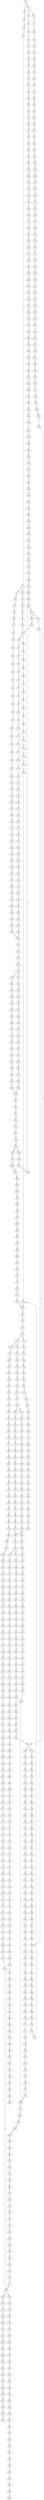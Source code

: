 strict digraph  {
	S0 -> S1 [ label = G ];
	S0 -> S2 [ label = C ];
	S1 -> S3 [ label = T ];
	S1 -> S4 [ label = C ];
	S2 -> S5 [ label = C ];
	S3 -> S6 [ label = G ];
	S4 -> S7 [ label = A ];
	S5 -> S8 [ label = C ];
	S6 -> S9 [ label = T ];
	S7 -> S10 [ label = G ];
	S8 -> S11 [ label = G ];
	S9 -> S12 [ label = T ];
	S10 -> S13 [ label = T ];
	S11 -> S14 [ label = T ];
	S12 -> S15 [ label = C ];
	S13 -> S16 [ label = G ];
	S14 -> S17 [ label = A ];
	S14 -> S18 [ label = C ];
	S15 -> S19 [ label = C ];
	S16 -> S20 [ label = C ];
	S17 -> S21 [ label = C ];
	S18 -> S22 [ label = C ];
	S19 -> S23 [ label = A ];
	S20 -> S24 [ label = A ];
	S21 -> S25 [ label = A ];
	S22 -> S26 [ label = A ];
	S23 -> S27 [ label = G ];
	S24 -> S28 [ label = A ];
	S25 -> S29 [ label = G ];
	S26 -> S30 [ label = G ];
	S27 -> S31 [ label = C ];
	S28 -> S32 [ label = C ];
	S29 -> S33 [ label = C ];
	S30 -> S34 [ label = T ];
	S31 -> S35 [ label = A ];
	S32 -> S36 [ label = A ];
	S33 -> S37 [ label = A ];
	S34 -> S38 [ label = A ];
	S35 -> S39 [ label = G ];
	S36 -> S40 [ label = G ];
	S37 -> S41 [ label = G ];
	S38 -> S42 [ label = G ];
	S39 -> S43 [ label = A ];
	S40 -> S44 [ label = C ];
	S41 -> S45 [ label = G ];
	S42 -> S46 [ label = G ];
	S42 -> S47 [ label = C ];
	S43 -> S48 [ label = T ];
	S44 -> S49 [ label = T ];
	S45 -> S50 [ label = T ];
	S46 -> S51 [ label = G ];
	S47 -> S52 [ label = T ];
	S48 -> S53 [ label = A ];
	S49 -> S54 [ label = A ];
	S50 -> S55 [ label = G ];
	S51 -> S56 [ label = T ];
	S52 -> S57 [ label = C ];
	S53 -> S58 [ label = A ];
	S54 -> S59 [ label = C ];
	S55 -> S60 [ label = C ];
	S56 -> S61 [ label = C ];
	S57 -> S62 [ label = C ];
	S58 -> S63 [ label = A ];
	S59 -> S64 [ label = G ];
	S60 -> S65 [ label = A ];
	S61 -> S66 [ label = A ];
	S62 -> S67 [ label = A ];
	S63 -> S68 [ label = A ];
	S64 -> S69 [ label = A ];
	S65 -> S70 [ label = C ];
	S66 -> S71 [ label = C ];
	S67 -> S72 [ label = C ];
	S68 -> S73 [ label = A ];
	S69 -> S74 [ label = G ];
	S70 -> S75 [ label = G ];
	S71 -> S76 [ label = T ];
	S72 -> S77 [ label = C ];
	S73 -> S78 [ label = C ];
	S74 -> S79 [ label = A ];
	S75 -> S80 [ label = C ];
	S76 -> S81 [ label = C ];
	S77 -> S82 [ label = G ];
	S78 -> S83 [ label = T ];
	S79 -> S84 [ label = A ];
	S80 -> S85 [ label = G ];
	S81 -> S86 [ label = G ];
	S82 -> S87 [ label = G ];
	S83 -> S88 [ label = T ];
	S84 -> S89 [ label = C ];
	S85 -> S90 [ label = G ];
	S86 -> S91 [ label = C ];
	S87 -> S92 [ label = A ];
	S88 -> S93 [ label = T ];
	S89 -> S94 [ label = T ];
	S90 -> S95 [ label = T ];
	S91 -> S96 [ label = T ];
	S92 -> S97 [ label = C ];
	S93 -> S98 [ label = G ];
	S94 -> S99 [ label = G ];
	S95 -> S100 [ label = G ];
	S96 -> S101 [ label = T ];
	S97 -> S102 [ label = G ];
	S98 -> S103 [ label = C ];
	S99 -> S104 [ label = G ];
	S100 -> S105 [ label = C ];
	S101 -> S106 [ label = C ];
	S102 -> S107 [ label = T ];
	S103 -> S108 [ label = C ];
	S104 -> S109 [ label = C ];
	S105 -> S110 [ label = C ];
	S106 -> S111 [ label = A ];
	S107 -> S112 [ label = C ];
	S108 -> S113 [ label = G ];
	S109 -> S114 [ label = G ];
	S110 -> S115 [ label = G ];
	S111 -> S116 [ label = T ];
	S112 -> S117 [ label = G ];
	S113 -> S118 [ label = T ];
	S114 -> S119 [ label = C ];
	S115 -> S120 [ label = C ];
	S116 -> S121 [ label = C ];
	S117 -> S122 [ label = T ];
	S118 -> S123 [ label = A ];
	S119 -> S124 [ label = A ];
	S120 -> S125 [ label = A ];
	S121 -> S126 [ label = C ];
	S122 -> S127 [ label = G ];
	S123 -> S128 [ label = G ];
	S124 -> S129 [ label = G ];
	S125 -> S130 [ label = A ];
	S126 -> S131 [ label = A ];
	S127 -> S132 [ label = A ];
	S128 -> S133 [ label = C ];
	S129 -> S134 [ label = C ];
	S130 -> S135 [ label = C ];
	S131 -> S136 [ label = G ];
	S132 -> S137 [ label = C ];
	S133 -> S138 [ label = C ];
	S134 -> S139 [ label = G ];
	S135 -> S140 [ label = C ];
	S136 -> S141 [ label = A ];
	S137 -> S142 [ label = C ];
	S138 -> S143 [ label = G ];
	S139 -> S144 [ label = G ];
	S140 -> S145 [ label = A ];
	S141 -> S146 [ label = A ];
	S142 -> S147 [ label = G ];
	S143 -> S148 [ label = G ];
	S144 -> S149 [ label = G ];
	S145 -> S150 [ label = G ];
	S146 -> S151 [ label = C ];
	S147 -> S152 [ label = G ];
	S148 -> S153 [ label = T ];
	S149 -> S154 [ label = T ];
	S150 -> S155 [ label = T ];
	S151 -> S156 [ label = C ];
	S152 -> S157 [ label = T ];
	S153 -> S158 [ label = G ];
	S154 -> S159 [ label = G ];
	S155 -> S160 [ label = C ];
	S156 -> S161 [ label = A ];
	S156 -> S162 [ label = G ];
	S157 -> S163 [ label = C ];
	S158 -> S164 [ label = A ];
	S159 -> S165 [ label = C ];
	S160 -> S166 [ label = G ];
	S161 -> S167 [ label = G ];
	S161 -> S168 [ label = C ];
	S162 -> S169 [ label = G ];
	S163 -> S170 [ label = G ];
	S164 -> S171 [ label = C ];
	S165 -> S172 [ label = C ];
	S166 -> S173 [ label = C ];
	S167 -> S174 [ label = A ];
	S168 -> S175 [ label = C ];
	S169 -> S176 [ label = A ];
	S170 -> S177 [ label = C ];
	S171 -> S178 [ label = G ];
	S172 -> S179 [ label = G ];
	S173 -> S180 [ label = G ];
	S174 -> S181 [ label = C ];
	S175 -> S182 [ label = A ];
	S176 -> S183 [ label = C ];
	S177 -> S184 [ label = G ];
	S178 -> S185 [ label = T ];
	S179 -> S186 [ label = C ];
	S180 -> S187 [ label = C ];
	S181 -> S188 [ label = T ];
	S182 -> S189 [ label = C ];
	S183 -> S190 [ label = G ];
	S184 -> S191 [ label = T ];
	S185 -> S192 [ label = G ];
	S186 -> S193 [ label = C ];
	S187 -> S194 [ label = A ];
	S188 -> S195 [ label = C ];
	S189 -> S196 [ label = C ];
	S190 -> S197 [ label = C ];
	S191 -> S198 [ label = A ];
	S192 -> S199 [ label = G ];
	S193 -> S200 [ label = G ];
	S194 -> S201 [ label = G ];
	S195 -> S202 [ label = C ];
	S196 -> S203 [ label = C ];
	S197 -> S204 [ label = C ];
	S198 -> S205 [ label = G ];
	S199 -> S206 [ label = G ];
	S200 -> S207 [ label = G ];
	S201 -> S208 [ label = C ];
	S202 -> S209 [ label = C ];
	S203 -> S210 [ label = C ];
	S204 -> S211 [ label = C ];
	S205 -> S212 [ label = C ];
	S206 -> S213 [ label = T ];
	S207 -> S214 [ label = T ];
	S208 -> S215 [ label = C ];
	S209 -> S216 [ label = A ];
	S210 -> S217 [ label = T ];
	S211 -> S218 [ label = A ];
	S212 -> S219 [ label = C ];
	S213 -> S220 [ label = A ];
	S214 -> S221 [ label = G ];
	S215 -> S222 [ label = G ];
	S216 -> S223 [ label = T ];
	S217 -> S224 [ label = T ];
	S218 -> S225 [ label = T ];
	S219 -> S226 [ label = G ];
	S220 -> S227 [ label = C ];
	S221 -> S228 [ label = G ];
	S222 -> S229 [ label = G ];
	S223 -> S230 [ label = C ];
	S224 -> S231 [ label = C ];
	S225 -> S232 [ label = C ];
	S226 -> S233 [ label = C ];
	S227 -> S234 [ label = T ];
	S228 -> S235 [ label = T ];
	S229 -> S236 [ label = T ];
	S230 -> S237 [ label = T ];
	S231 -> S238 [ label = C ];
	S231 -> S239 [ label = G ];
	S232 -> S240 [ label = G ];
	S233 -> S241 [ label = T ];
	S234 -> S242 [ label = A ];
	S235 -> S243 [ label = G ];
	S236 -> S244 [ label = G ];
	S237 -> S245 [ label = G ];
	S238 -> S246 [ label = T ];
	S239 -> S247 [ label = A ];
	S240 -> S248 [ label = T ];
	S241 -> S249 [ label = G ];
	S242 -> S250 [ label = T ];
	S243 -> S251 [ label = G ];
	S244 -> S252 [ label = G ];
	S245 -> S253 [ label = C ];
	S246 -> S254 [ label = G ];
	S247 -> S255 [ label = T ];
	S248 -> S256 [ label = C ];
	S249 -> S257 [ label = G ];
	S250 -> S258 [ label = T ];
	S251 -> S259 [ label = A ];
	S252 -> S260 [ label = A ];
	S253 -> S261 [ label = C ];
	S254 -> S262 [ label = T ];
	S255 -> S263 [ label = C ];
	S256 -> S264 [ label = C ];
	S257 -> S265 [ label = A ];
	S258 -> S266 [ label = G ];
	S259 -> S267 [ label = A ];
	S260 -> S268 [ label = A ];
	S261 -> S269 [ label = A ];
	S262 -> S270 [ label = C ];
	S263 -> S271 [ label = G ];
	S264 -> S272 [ label = T ];
	S265 -> S273 [ label = A ];
	S266 -> S274 [ label = G ];
	S267 -> S275 [ label = C ];
	S268 -> S276 [ label = G ];
	S269 -> S277 [ label = G ];
	S270 -> S278 [ label = C ];
	S271 -> S279 [ label = T ];
	S272 -> S280 [ label = C ];
	S273 -> S281 [ label = G ];
	S274 -> S282 [ label = A ];
	S275 -> S283 [ label = C ];
	S276 -> S284 [ label = A ];
	S277 -> S285 [ label = T ];
	S278 -> S286 [ label = T ];
	S279 -> S287 [ label = T ];
	S280 -> S288 [ label = T ];
	S281 -> S289 [ label = A ];
	S282 -> S290 [ label = A ];
	S283 -> S291 [ label = T ];
	S284 -> S292 [ label = A ];
	S285 -> S293 [ label = C ];
	S286 -> S294 [ label = T ];
	S287 -> S295 [ label = T ];
	S288 -> S296 [ label = T ];
	S289 -> S297 [ label = A ];
	S290 -> S298 [ label = C ];
	S291 -> S299 [ label = C ];
	S292 -> S300 [ label = C ];
	S293 -> S301 [ label = G ];
	S294 -> S302 [ label = G ];
	S295 -> S303 [ label = G ];
	S296 -> S304 [ label = C ];
	S297 -> S300 [ label = C ];
	S298 -> S305 [ label = G ];
	S299 -> S306 [ label = G ];
	S300 -> S307 [ label = G ];
	S301 -> S308 [ label = T ];
	S302 -> S309 [ label = T ];
	S303 -> S310 [ label = T ];
	S304 -> S311 [ label = T ];
	S305 -> S312 [ label = G ];
	S306 -> S313 [ label = G ];
	S307 -> S314 [ label = G ];
	S308 -> S315 [ label = A ];
	S309 -> S316 [ label = A ];
	S310 -> S317 [ label = A ];
	S311 -> S318 [ label = C ];
	S312 -> S319 [ label = T ];
	S313 -> S320 [ label = C ];
	S314 -> S321 [ label = C ];
	S315 -> S322 [ label = A ];
	S316 -> S323 [ label = G ];
	S317 -> S324 [ label = G ];
	S318 -> S325 [ label = G ];
	S319 -> S326 [ label = A ];
	S320 -> S327 [ label = A ];
	S321 -> S328 [ label = A ];
	S322 -> S329 [ label = G ];
	S323 -> S330 [ label = G ];
	S324 -> S331 [ label = G ];
	S325 -> S332 [ label = G ];
	S326 -> S333 [ label = C ];
	S327 -> S334 [ label = C ];
	S328 -> S335 [ label = C ];
	S329 -> S336 [ label = A ];
	S330 -> S337 [ label = A ];
	S331 -> S338 [ label = A ];
	S332 -> S339 [ label = A ];
	S333 -> S340 [ label = G ];
	S334 -> S341 [ label = G ];
	S335 -> S342 [ label = C ];
	S335 -> S343 [ label = T ];
	S336 -> S344 [ label = C ];
	S337 -> S345 [ label = G ];
	S338 -> S346 [ label = A ];
	S339 -> S347 [ label = G ];
	S340 -> S348 [ label = A ];
	S341 -> S349 [ label = C ];
	S342 -> S350 [ label = G ];
	S343 -> S351 [ label = G ];
	S344 -> S352 [ label = G ];
	S345 -> S353 [ label = A ];
	S346 -> S354 [ label = A ];
	S347 -> S355 [ label = A ];
	S348 -> S356 [ label = A ];
	S349 -> S357 [ label = G ];
	S350 -> S358 [ label = G ];
	S351 -> S359 [ label = G ];
	S352 -> S360 [ label = G ];
	S353 -> S361 [ label = G ];
	S354 -> S362 [ label = G ];
	S355 -> S363 [ label = G ];
	S356 -> S364 [ label = G ];
	S357 -> S365 [ label = C ];
	S358 -> S366 [ label = G ];
	S359 -> S367 [ label = G ];
	S360 -> S368 [ label = C ];
	S361 -> S369 [ label = G ];
	S362 -> S370 [ label = G ];
	S363 -> S371 [ label = G ];
	S364 -> S372 [ label = A ];
	S365 -> S373 [ label = G ];
	S366 -> S374 [ label = A ];
	S367 -> S375 [ label = A ];
	S368 -> S376 [ label = T ];
	S369 -> S377 [ label = T ];
	S370 -> S378 [ label = T ];
	S371 -> S379 [ label = T ];
	S372 -> S380 [ label = A ];
	S373 -> S381 [ label = C ];
	S373 -> S382 [ label = G ];
	S374 -> S383 [ label = A ];
	S375 -> S384 [ label = A ];
	S376 -> S385 [ label = C ];
	S377 -> S386 [ label = C ];
	S378 -> S387 [ label = C ];
	S379 -> S386 [ label = C ];
	S380 -> S388 [ label = G ];
	S381 -> S389 [ label = G ];
	S382 -> S390 [ label = C ];
	S383 -> S391 [ label = T ];
	S384 -> S392 [ label = C ];
	S385 -> S393 [ label = T ];
	S386 -> S394 [ label = C ];
	S387 -> S395 [ label = C ];
	S388 -> S396 [ label = T ];
	S389 -> S397 [ label = T ];
	S390 -> S398 [ label = T ];
	S391 -> S399 [ label = T ];
	S392 -> S400 [ label = T ];
	S393 -> S401 [ label = C ];
	S394 -> S402 [ label = C ];
	S395 -> S403 [ label = C ];
	S396 -> S404 [ label = G ];
	S397 -> S405 [ label = C ];
	S398 -> S406 [ label = G ];
	S399 -> S407 [ label = G ];
	S400 -> S408 [ label = G ];
	S401 -> S409 [ label = G ];
	S402 -> S410 [ label = A ];
	S402 -> S411 [ label = G ];
	S403 -> S412 [ label = G ];
	S404 -> S413 [ label = T ];
	S405 -> S414 [ label = G ];
	S406 -> S415 [ label = G ];
	S407 -> S416 [ label = A ];
	S408 -> S417 [ label = G ];
	S409 -> S418 [ label = A ];
	S410 -> S419 [ label = G ];
	S411 -> S420 [ label = G ];
	S412 -> S421 [ label = A ];
	S413 -> S422 [ label = C ];
	S414 -> S423 [ label = A ];
	S415 -> S424 [ label = A ];
	S416 -> S425 [ label = A ];
	S417 -> S426 [ label = A ];
	S418 -> S427 [ label = A ];
	S419 -> S428 [ label = A ];
	S420 -> S429 [ label = A ];
	S421 -> S430 [ label = A ];
	S422 -> S431 [ label = C ];
	S423 -> S432 [ label = C ];
	S424 -> S433 [ label = A ];
	S425 -> S434 [ label = C ];
	S426 -> S435 [ label = C ];
	S427 -> S436 [ label = G ];
	S428 -> S437 [ label = G ];
	S429 -> S438 [ label = G ];
	S430 -> S439 [ label = G ];
	S431 -> S440 [ label = T ];
	S432 -> S441 [ label = G ];
	S433 -> S442 [ label = T ];
	S434 -> S443 [ label = C ];
	S435 -> S444 [ label = C ];
	S436 -> S445 [ label = T ];
	S437 -> S446 [ label = C ];
	S438 -> S447 [ label = G ];
	S439 -> S448 [ label = T ];
	S440 -> S449 [ label = G ];
	S441 -> S450 [ label = C ];
	S442 -> S451 [ label = G ];
	S443 -> S452 [ label = C ];
	S444 -> S453 [ label = C ];
	S445 -> S454 [ label = C ];
	S446 -> S455 [ label = C ];
	S447 -> S456 [ label = C ];
	S448 -> S457 [ label = C ];
	S449 -> S458 [ label = G ];
	S450 -> S459 [ label = G ];
	S451 -> S460 [ label = G ];
	S452 -> S461 [ label = G ];
	S453 -> S462 [ label = G ];
	S454 -> S463 [ label = G ];
	S455 -> S464 [ label = A ];
	S456 -> S465 [ label = G ];
	S457 -> S466 [ label = G ];
	S458 -> S467 [ label = C ];
	S459 -> S468 [ label = C ];
	S460 -> S469 [ label = G ];
	S461 -> S470 [ label = T ];
	S462 -> S471 [ label = T ];
	S463 -> S472 [ label = C ];
	S464 -> S473 [ label = C ];
	S465 -> S474 [ label = T ];
	S466 -> S475 [ label = A ];
	S467 -> S476 [ label = C ];
	S468 -> S477 [ label = C ];
	S469 -> S478 [ label = G ];
	S470 -> S479 [ label = C ];
	S471 -> S480 [ label = C ];
	S472 -> S481 [ label = G ];
	S473 -> S482 [ label = G ];
	S474 -> S483 [ label = G ];
	S475 -> S484 [ label = G ];
	S476 -> S485 [ label = T ];
	S477 -> S486 [ label = T ];
	S478 -> S487 [ label = T ];
	S479 -> S488 [ label = T ];
	S480 -> S489 [ label = T ];
	S481 -> S490 [ label = G ];
	S482 -> S491 [ label = G ];
	S483 -> S492 [ label = G ];
	S484 -> S493 [ label = G ];
	S485 -> S494 [ label = G ];
	S486 -> S495 [ label = C ];
	S487 -> S496 [ label = C ];
	S488 -> S497 [ label = C ];
	S489 -> S497 [ label = C ];
	S490 -> S498 [ label = C ];
	S491 -> S499 [ label = T ];
	S492 -> S500 [ label = T ];
	S493 -> S501 [ label = T ];
	S494 -> S502 [ label = G ];
	S495 -> S503 [ label = G ];
	S496 -> S504 [ label = C ];
	S497 -> S505 [ label = G ];
	S498 -> S506 [ label = T ];
	S499 -> S507 [ label = T ];
	S500 -> S508 [ label = A ];
	S501 -> S509 [ label = A ];
	S502 -> S510 [ label = G ];
	S503 -> S511 [ label = G ];
	S504 -> S512 [ label = G ];
	S505 -> S513 [ label = G ];
	S506 -> S514 [ label = A ];
	S507 -> S515 [ label = A ];
	S508 -> S516 [ label = T ];
	S509 -> S517 [ label = T ];
	S510 -> S518 [ label = T ];
	S511 -> S519 [ label = G ];
	S512 -> S520 [ label = C ];
	S513 -> S521 [ label = C ];
	S514 -> S522 [ label = T ];
	S515 -> S523 [ label = C ];
	S516 -> S524 [ label = G ];
	S517 -> S525 [ label = A ];
	S518 -> S526 [ label = C ];
	S519 -> S527 [ label = C ];
	S520 -> S528 [ label = C ];
	S521 -> S529 [ label = A ];
	S522 -> S530 [ label = A ];
	S523 -> S531 [ label = T ];
	S524 -> S532 [ label = A ];
	S525 -> S533 [ label = A ];
	S526 -> S534 [ label = C ];
	S527 -> S535 [ label = T ];
	S528 -> S536 [ label = G ];
	S529 -> S537 [ label = C ];
	S530 -> S538 [ label = G ];
	S531 -> S539 [ label = G ];
	S532 -> S540 [ label = G ];
	S533 -> S541 [ label = G ];
	S534 -> S542 [ label = C ];
	S535 -> S543 [ label = C ];
	S536 -> S544 [ label = G ];
	S537 -> S545 [ label = C ];
	S538 -> S546 [ label = T ];
	S539 -> S547 [ label = C ];
	S540 -> S548 [ label = C ];
	S541 -> S549 [ label = T ];
	S542 -> S550 [ label = G ];
	S543 -> S551 [ label = A ];
	S544 -> S552 [ label = A ];
	S545 -> S553 [ label = G ];
	S546 -> S554 [ label = A ];
	S547 -> S555 [ label = A ];
	S548 -> S556 [ label = G ];
	S549 -> S557 [ label = C ];
	S550 -> S558 [ label = A ];
	S551 -> S559 [ label = C ];
	S552 -> S560 [ label = A ];
	S553 -> S561 [ label = A ];
	S554 -> S562 [ label = G ];
	S555 -> S563 [ label = G ];
	S556 -> S564 [ label = G ];
	S557 -> S565 [ label = G ];
	S558 -> S566 [ label = G ];
	S559 -> S567 [ label = G ];
	S560 -> S568 [ label = C ];
	S561 -> S569 [ label = G ];
	S561 -> S570 [ label = A ];
	S562 -> S571 [ label = C ];
	S563 -> S572 [ label = A ];
	S564 -> S573 [ label = T ];
	S565 -> S574 [ label = T ];
	S566 -> S575 [ label = T ];
	S567 -> S576 [ label = T ];
	S568 -> S577 [ label = T ];
	S569 -> S578 [ label = T ];
	S570 -> S579 [ label = T ];
	S571 -> S580 [ label = C ];
	S572 -> S581 [ label = C ];
	S573 -> S582 [ label = C ];
	S574 -> S583 [ label = G ];
	S575 -> S584 [ label = C ];
	S576 -> S585 [ label = C ];
	S577 -> S586 [ label = G ];
	S578 -> S587 [ label = C ];
	S579 -> S588 [ label = G ];
	S580 -> S589 [ label = G ];
	S581 -> S590 [ label = G ];
	S582 -> S591 [ label = G ];
	S583 -> S592 [ label = G ];
	S584 -> S593 [ label = C ];
	S585 -> S594 [ label = C ];
	S586 -> S595 [ label = C ];
	S587 -> S596 [ label = C ];
	S588 -> S597 [ label = T ];
	S589 -> S598 [ label = A ];
	S590 -> S599 [ label = G ];
	S591 -> S600 [ label = C ];
	S592 -> S601 [ label = T ];
	S593 -> S602 [ label = A ];
	S594 -> S603 [ label = A ];
	S595 -> S604 [ label = A ];
	S596 -> S602 [ label = A ];
	S597 -> S605 [ label = A ];
	S598 -> S606 [ label = A ];
	S599 -> S607 [ label = A ];
	S600 -> S608 [ label = A ];
	S601 -> S609 [ label = A ];
	S602 -> S610 [ label = G ];
	S603 -> S611 [ label = G ];
	S604 -> S612 [ label = A ];
	S605 -> S613 [ label = G ];
	S606 -> S614 [ label = A ];
	S607 -> S615 [ label = C ];
	S608 -> S616 [ label = C ];
	S609 -> S617 [ label = C ];
	S610 -> S618 [ label = T ];
	S610 -> S619 [ label = C ];
	S611 -> S620 [ label = C ];
	S612 -> S621 [ label = C ];
	S613 -> S622 [ label = T ];
	S614 -> S623 [ label = C ];
	S615 -> S624 [ label = A ];
	S616 -> S625 [ label = G ];
	S617 -> S626 [ label = C ];
	S618 -> S627 [ label = A ];
	S619 -> S628 [ label = T ];
	S620 -> S629 [ label = T ];
	S621 -> S630 [ label = C ];
	S622 -> S631 [ label = T ];
	S623 -> S632 [ label = C ];
	S624 -> S633 [ label = C ];
	S625 -> S634 [ label = C ];
	S626 -> S635 [ label = G ];
	S627 -> S42 [ label = G ];
	S628 -> S636 [ label = T ];
	S629 -> S636 [ label = T ];
	S630 -> S637 [ label = A ];
	S631 -> S638 [ label = T ];
	S632 -> S639 [ label = C ];
	S633 -> S640 [ label = A ];
	S634 -> S641 [ label = G ];
	S635 -> S642 [ label = G ];
	S636 -> S643 [ label = C ];
	S637 -> S644 [ label = G ];
	S638 -> S645 [ label = C ];
	S639 -> S646 [ label = C ];
	S640 -> S647 [ label = C ];
	S641 -> S648 [ label = C ];
	S642 -> S649 [ label = T ];
	S643 -> S650 [ label = A ];
	S644 -> S651 [ label = A ];
	S645 -> S652 [ label = A ];
	S646 -> S653 [ label = G ];
	S647 -> S654 [ label = C ];
	S648 -> S373 [ label = G ];
	S649 -> S655 [ label = G ];
	S650 -> S656 [ label = C ];
	S651 -> S657 [ label = A ];
	S652 -> S658 [ label = C ];
	S653 -> S659 [ label = A ];
	S654 -> S660 [ label = T ];
	S655 -> S661 [ label = G ];
	S656 -> S662 [ label = G ];
	S657 -> S663 [ label = C ];
	S658 -> S664 [ label = T ];
	S659 -> S665 [ label = C ];
	S660 -> S666 [ label = C ];
	S661 -> S667 [ label = T ];
	S662 -> S668 [ label = C ];
	S663 -> S669 [ label = A ];
	S664 -> S670 [ label = C ];
	S665 -> S671 [ label = T ];
	S666 -> S672 [ label = T ];
	S667 -> S673 [ label = T ];
	S668 -> S674 [ label = C ];
	S669 -> S675 [ label = G ];
	S670 -> S676 [ label = C ];
	S671 -> S677 [ label = A ];
	S672 -> S678 [ label = A ];
	S673 -> S679 [ label = A ];
	S674 -> S680 [ label = C ];
	S675 -> S681 [ label = C ];
	S676 -> S682 [ label = T ];
	S677 -> S683 [ label = G ];
	S678 -> S684 [ label = G ];
	S679 -> S685 [ label = G ];
	S680 -> S686 [ label = T ];
	S681 -> S687 [ label = C ];
	S682 -> S688 [ label = T ];
	S683 -> S689 [ label = A ];
	S684 -> S690 [ label = A ];
	S685 -> S691 [ label = A ];
	S686 -> S692 [ label = T ];
	S687 -> S693 [ label = G ];
	S688 -> S694 [ label = T ];
	S689 -> S695 [ label = A ];
	S690 -> S696 [ label = A ];
	S691 -> S697 [ label = A ];
	S692 -> S698 [ label = C ];
	S693 -> S699 [ label = T ];
	S694 -> S700 [ label = C ];
	S695 -> S701 [ label = T ];
	S696 -> S702 [ label = C ];
	S697 -> S703 [ label = G ];
	S698 -> S704 [ label = A ];
	S699 -> S705 [ label = C ];
	S700 -> S706 [ label = A ];
	S701 -> S707 [ label = C ];
	S702 -> S708 [ label = G ];
	S703 -> S709 [ label = G ];
	S704 -> S710 [ label = T ];
	S705 -> S711 [ label = C ];
	S706 -> S712 [ label = T ];
	S707 -> S713 [ label = G ];
	S708 -> S714 [ label = A ];
	S709 -> S715 [ label = G ];
	S710 -> S716 [ label = C ];
	S711 -> S717 [ label = T ];
	S712 -> S718 [ label = C ];
	S713 -> S719 [ label = G ];
	S714 -> S720 [ label = G ];
	S715 -> S721 [ label = G ];
	S716 -> S722 [ label = C ];
	S717 -> S723 [ label = C ];
	S718 -> S724 [ label = C ];
	S719 -> S725 [ label = G ];
	S720 -> S726 [ label = G ];
	S721 -> S727 [ label = G ];
	S722 -> S131 [ label = A ];
	S723 -> S728 [ label = T ];
	S724 -> S729 [ label = A ];
	S725 -> S730 [ label = T ];
	S726 -> S731 [ label = T ];
	S727 -> S732 [ label = T ];
	S728 -> S733 [ label = G ];
	S729 -> S136 [ label = G ];
	S730 -> S734 [ label = A ];
	S731 -> S735 [ label = G ];
	S732 -> S736 [ label = C ];
	S733 -> S737 [ label = T ];
	S734 -> S738 [ label = T ];
	S735 -> S739 [ label = T ];
	S736 -> S740 [ label = C ];
	S737 -> S741 [ label = C ];
	S738 -> S742 [ label = C ];
	S739 -> S743 [ label = C ];
	S740 -> S744 [ label = G ];
	S741 -> S745 [ label = G ];
	S742 -> S746 [ label = C ];
	S743 -> S747 [ label = C ];
	S744 -> S748 [ label = T ];
	S745 -> S749 [ label = T ];
	S746 -> S750 [ label = C ];
	S747 -> S751 [ label = C ];
	S748 -> S752 [ label = C ];
	S749 -> S753 [ label = G ];
	S750 -> S754 [ label = G ];
	S751 -> S755 [ label = T ];
	S752 -> S756 [ label = G ];
	S753 -> S757 [ label = G ];
	S754 -> S758 [ label = A ];
	S755 -> S759 [ label = G ];
	S756 -> S760 [ label = G ];
	S757 -> S761 [ label = T ];
	S758 -> S762 [ label = A ];
	S759 -> S763 [ label = T ];
	S760 -> S764 [ label = A ];
	S761 -> S609 [ label = A ];
	S762 -> S765 [ label = A ];
	S763 -> S766 [ label = C ];
	S764 -> S767 [ label = A ];
	S765 -> S768 [ label = G ];
	S766 -> S769 [ label = C ];
	S767 -> S770 [ label = C ];
	S768 -> S771 [ label = T ];
	S769 -> S772 [ label = T ];
	S770 -> S773 [ label = A ];
	S770 -> S774 [ label = T ];
	S771 -> S775 [ label = G ];
	S772 -> S776 [ label = A ];
	S773 -> S777 [ label = G ];
	S774 -> S778 [ label = A ];
	S775 -> S779 [ label = T ];
	S776 -> S780 [ label = C ];
	S777 -> S781 [ label = G ];
	S778 -> S782 [ label = C ];
	S779 -> S783 [ label = C ];
	S780 -> S784 [ label = T ];
	S781 -> S785 [ label = A ];
	S782 -> S786 [ label = A ];
	S783 -> S787 [ label = G ];
	S784 -> S788 [ label = A ];
	S785 -> S789 [ label = A ];
	S786 -> S790 [ label = A ];
	S787 -> S791 [ label = T ];
	S788 -> S792 [ label = C ];
	S789 -> S793 [ label = T ];
	S790 -> S794 [ label = C ];
	S791 -> S795 [ label = C ];
	S792 -> S796 [ label = C ];
	S793 -> S797 [ label = A ];
	S794 -> S798 [ label = G ];
	S795 -> S799 [ label = G ];
	S796 -> S800 [ label = A ];
	S797 -> S801 [ label = G ];
	S798 -> S802 [ label = A ];
	S799 -> S803 [ label = G ];
	S800 -> S804 [ label = G ];
	S801 -> S805 [ label = T ];
	S802 -> S806 [ label = A ];
	S803 -> S807 [ label = A ];
	S804 -> S808 [ label = G ];
	S805 -> S809 [ label = C ];
	S806 -> S810 [ label = A ];
	S807 -> S811 [ label = A ];
	S808 -> S812 [ label = A ];
	S809 -> S813 [ label = T ];
	S810 -> S814 [ label = A ];
	S811 -> S770 [ label = C ];
	S812 -> S815 [ label = G ];
	S813 -> S816 [ label = C ];
	S814 -> S817 [ label = C ];
	S815 -> S818 [ label = A ];
	S816 -> S819 [ label = T ];
	S817 -> S820 [ label = A ];
	S818 -> S821 [ label = G ];
	S819 -> S822 [ label = C ];
	S820 -> S823 [ label = G ];
	S821 -> S824 [ label = T ];
	S822 -> S825 [ label = T ];
	S823 -> S826 [ label = A ];
	S824 -> S827 [ label = C ];
	S825 -> S828 [ label = G ];
	S826 -> S829 [ label = A ];
	S827 -> S830 [ label = A ];
	S828 -> S831 [ label = A ];
	S829 -> S832 [ label = G ];
	S830 -> S833 [ label = G ];
	S831 -> S834 [ label = G ];
	S832 -> S835 [ label = G ];
	S833 -> S836 [ label = G ];
	S834 -> S837 [ label = T ];
	S835 -> S838 [ label = G ];
	S836 -> S839 [ label = A ];
	S837 -> S840 [ label = A ];
	S838 -> S841 [ label = G ];
	S839 -> S842 [ label = C ];
	S841 -> S843 [ label = T ];
	S842 -> S844 [ label = C ];
	S843 -> S845 [ label = C ];
	S844 -> S846 [ label = A ];
	S845 -> S847 [ label = T ];
	S846 -> S848 [ label = G ];
	S847 -> S849 [ label = C ];
	S848 -> S850 [ label = T ];
	S849 -> S851 [ label = T ];
	S850 -> S852 [ label = C ];
	S851 -> S853 [ label = C ];
	S852 -> S854 [ label = T ];
	S853 -> S855 [ label = G ];
	S854 -> S856 [ label = C ];
	S855 -> S857 [ label = T ];
	S856 -> S858 [ label = T ];
	S857 -> S859 [ label = G ];
	S858 -> S860 [ label = G ];
	S859 -> S861 [ label = G ];
	S860 -> S862 [ label = T ];
	S861 -> S863 [ label = T ];
	S862 -> S864 [ label = A ];
	S863 -> S865 [ label = A ];
}
